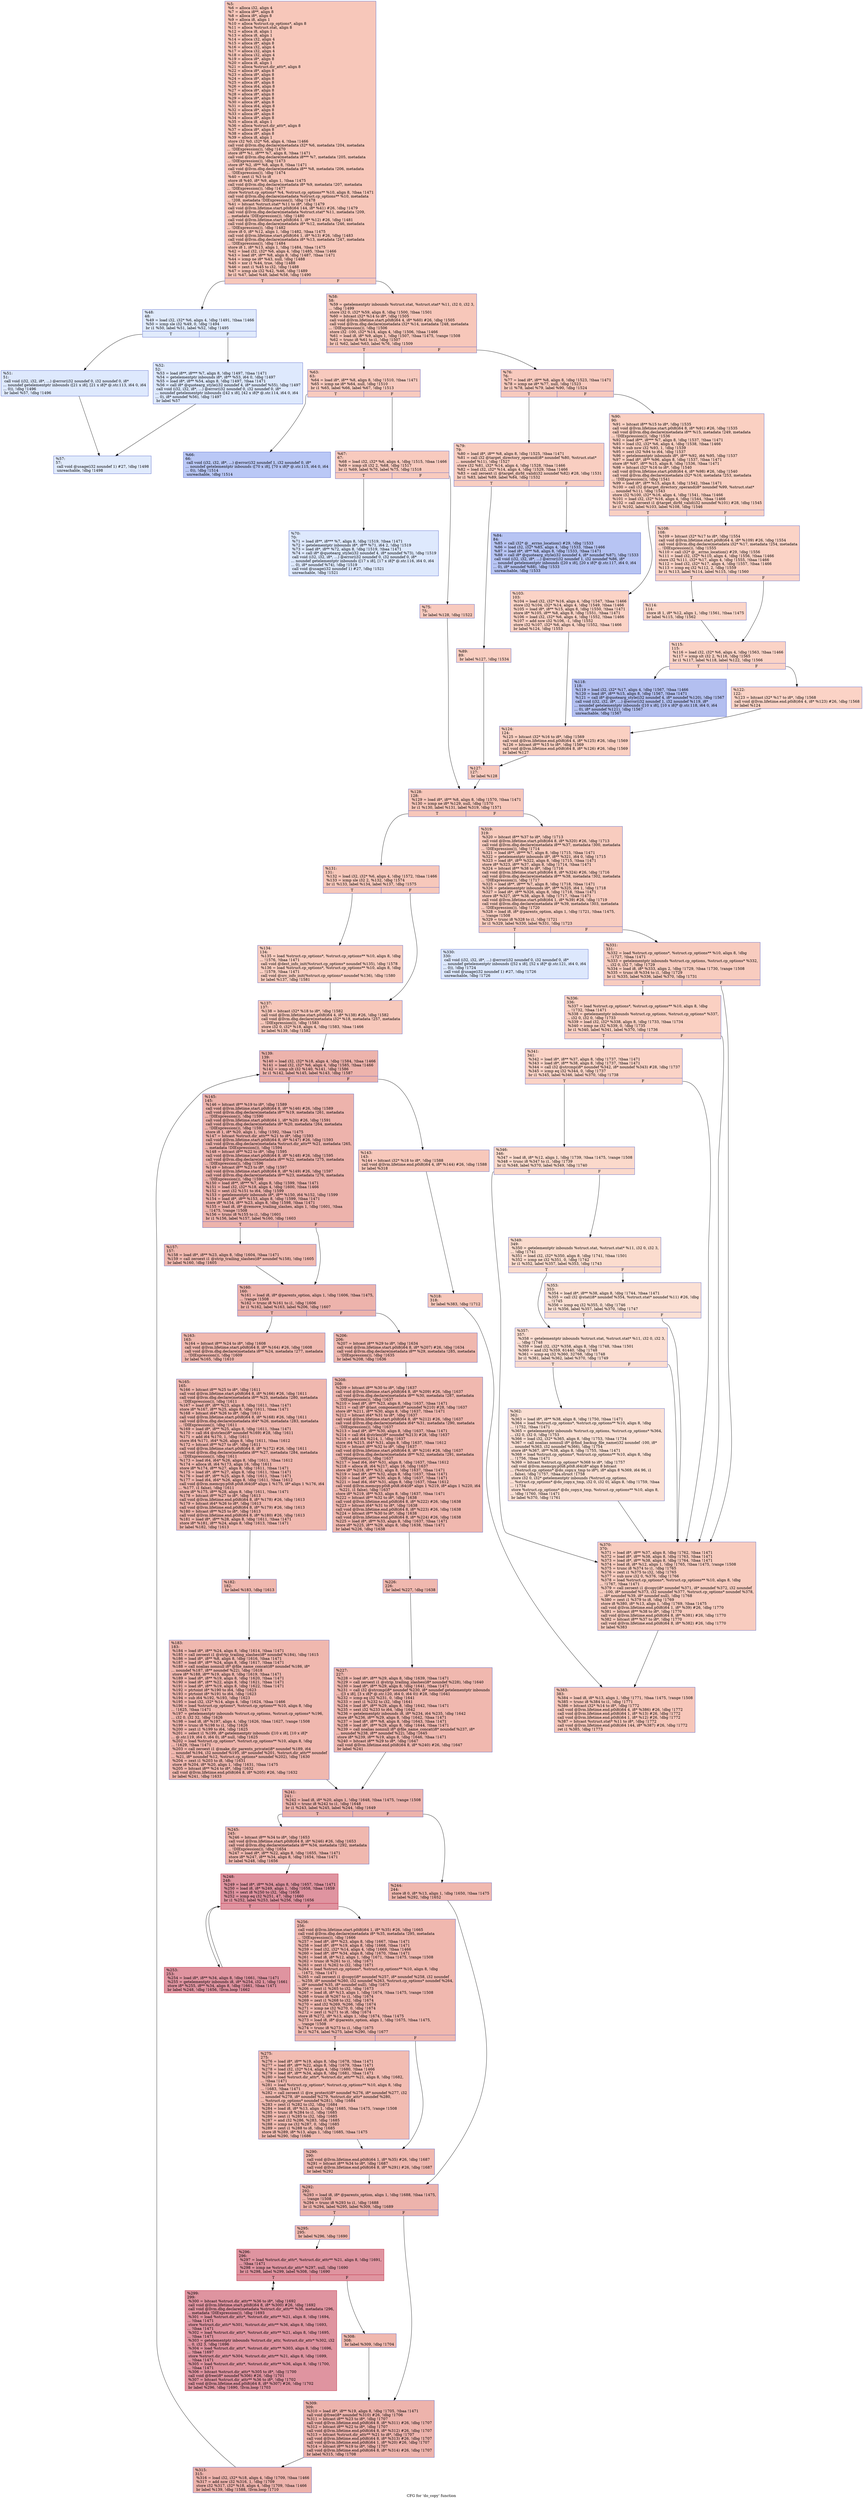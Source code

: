 digraph "CFG for 'do_copy' function" {
	label="CFG for 'do_copy' function";

	Node0xcf4590 [shape=record,color="#3d50c3ff", style=filled, fillcolor="#ec7f6370",label="{%5:\l  %6 = alloca i32, align 4\l  %7 = alloca i8**, align 8\l  %8 = alloca i8*, align 8\l  %9 = alloca i8, align 1\l  %10 = alloca %struct.cp_options*, align 8\l  %11 = alloca %struct.stat, align 8\l  %12 = alloca i8, align 1\l  %13 = alloca i8, align 1\l  %14 = alloca i32, align 4\l  %15 = alloca i8*, align 8\l  %16 = alloca i32, align 4\l  %17 = alloca i32, align 4\l  %18 = alloca i32, align 4\l  %19 = alloca i8*, align 8\l  %20 = alloca i8, align 1\l  %21 = alloca %struct.dir_attr*, align 8\l  %22 = alloca i8*, align 8\l  %23 = alloca i8*, align 8\l  %24 = alloca i8*, align 8\l  %25 = alloca i8*, align 8\l  %26 = alloca i64, align 8\l  %27 = alloca i8*, align 8\l  %28 = alloca i8*, align 8\l  %29 = alloca i8*, align 8\l  %30 = alloca i8*, align 8\l  %31 = alloca i64, align 8\l  %32 = alloca i8*, align 8\l  %33 = alloca i8*, align 8\l  %34 = alloca i8*, align 8\l  %35 = alloca i8, align 1\l  %36 = alloca %struct.dir_attr*, align 8\l  %37 = alloca i8*, align 8\l  %38 = alloca i8*, align 8\l  %39 = alloca i8, align 1\l  store i32 %0, i32* %6, align 4, !tbaa !1466\l  call void @llvm.dbg.declare(metadata i32* %6, metadata !204, metadata\l... !DIExpression()), !dbg !1470\l  store i8** %1, i8*** %7, align 8, !tbaa !1471\l  call void @llvm.dbg.declare(metadata i8*** %7, metadata !205, metadata\l... !DIExpression()), !dbg !1473\l  store i8* %2, i8** %8, align 8, !tbaa !1471\l  call void @llvm.dbg.declare(metadata i8** %8, metadata !206, metadata\l... !DIExpression()), !dbg !1474\l  %40 = zext i1 %3 to i8\l  store i8 %40, i8* %9, align 1, !tbaa !1475\l  call void @llvm.dbg.declare(metadata i8* %9, metadata !207, metadata\l... !DIExpression()), !dbg !1477\l  store %struct.cp_options* %4, %struct.cp_options** %10, align 8, !tbaa !1471\l  call void @llvm.dbg.declare(metadata %struct.cp_options** %10, metadata\l... !208, metadata !DIExpression()), !dbg !1478\l  %41 = bitcast %struct.stat* %11 to i8*, !dbg !1479\l  call void @llvm.lifetime.start.p0i8(i64 144, i8* %41) #26, !dbg !1479\l  call void @llvm.dbg.declare(metadata %struct.stat* %11, metadata !209,\l... metadata !DIExpression()), !dbg !1480\l  call void @llvm.lifetime.start.p0i8(i64 1, i8* %12) #26, !dbg !1481\l  call void @llvm.dbg.declare(metadata i8* %12, metadata !246, metadata\l... !DIExpression()), !dbg !1482\l  store i8 0, i8* %12, align 1, !dbg !1482, !tbaa !1475\l  call void @llvm.lifetime.start.p0i8(i64 1, i8* %13) #26, !dbg !1483\l  call void @llvm.dbg.declare(metadata i8* %13, metadata !247, metadata\l... !DIExpression()), !dbg !1484\l  store i8 1, i8* %13, align 1, !dbg !1484, !tbaa !1475\l  %42 = load i32, i32* %6, align 4, !dbg !1485, !tbaa !1466\l  %43 = load i8*, i8** %8, align 8, !dbg !1487, !tbaa !1471\l  %44 = icmp ne i8* %43, null, !dbg !1488\l  %45 = xor i1 %44, true, !dbg !1488\l  %46 = zext i1 %45 to i32, !dbg !1488\l  %47 = icmp sle i32 %42, %46, !dbg !1489\l  br i1 %47, label %48, label %58, !dbg !1490\l|{<s0>T|<s1>F}}"];
	Node0xcf4590:s0 -> Node0xcf4a60;
	Node0xcf4590:s1 -> Node0xcf4ba0;
	Node0xcf4a60 [shape=record,color="#3d50c3ff", style=filled, fillcolor="#bbd1f870",label="{%48:\l48:                                               \l  %49 = load i32, i32* %6, align 4, !dbg !1491, !tbaa !1466\l  %50 = icmp sle i32 %49, 0, !dbg !1494\l  br i1 %50, label %51, label %52, !dbg !1495\l|{<s0>T|<s1>F}}"];
	Node0xcf4a60:s0 -> Node0xcf4ab0;
	Node0xcf4a60:s1 -> Node0xcf4b00;
	Node0xcf4ab0 [shape=record,color="#3d50c3ff", style=filled, fillcolor="#b5cdfa70",label="{%51:\l51:                                               \l  call void (i32, i32, i8*, ...) @error(i32 noundef 0, i32 noundef 0, i8*\l... noundef getelementptr inbounds ([21 x i8], [21 x i8]* @.str.113, i64 0, i64\l... 0)), !dbg !1496\l  br label %57, !dbg !1496\l}"];
	Node0xcf4ab0 -> Node0xcf4b50;
	Node0xcf4b00 [shape=record,color="#3d50c3ff", style=filled, fillcolor="#b5cdfa70",label="{%52:\l52:                                               \l  %53 = load i8**, i8*** %7, align 8, !dbg !1497, !tbaa !1471\l  %54 = getelementptr inbounds i8*, i8** %53, i64 0, !dbg !1497\l  %55 = load i8*, i8** %54, align 8, !dbg !1497, !tbaa !1471\l  %56 = call i8* @quotearg_style(i32 noundef 4, i8* noundef %55), !dbg !1497\l  call void (i32, i32, i8*, ...) @error(i32 noundef 0, i32 noundef 0, i8*\l... noundef getelementptr inbounds ([42 x i8], [42 x i8]* @.str.114, i64 0, i64\l... 0), i8* noundef %56), !dbg !1497\l  br label %57\l}"];
	Node0xcf4b00 -> Node0xcf4b50;
	Node0xcf4b50 [shape=record,color="#3d50c3ff", style=filled, fillcolor="#bbd1f870",label="{%57:\l57:                                               \l  call void @usage(i32 noundef 1) #27, !dbg !1498\l  unreachable, !dbg !1498\l}"];
	Node0xcf4ba0 [shape=record,color="#3d50c3ff", style=filled, fillcolor="#ec7f6370",label="{%58:\l58:                                               \l  %59 = getelementptr inbounds %struct.stat, %struct.stat* %11, i32 0, i32 3,\l... !dbg !1499\l  store i32 0, i32* %59, align 8, !dbg !1500, !tbaa !1501\l  %60 = bitcast i32* %14 to i8*, !dbg !1505\l  call void @llvm.lifetime.start.p0i8(i64 4, i8* %60) #26, !dbg !1505\l  call void @llvm.dbg.declare(metadata i32* %14, metadata !248, metadata\l... !DIExpression()), !dbg !1506\l  store i32 -100, i32* %14, align 4, !dbg !1506, !tbaa !1466\l  %61 = load i8, i8* %9, align 1, !dbg !1507, !tbaa !1475, !range !1508\l  %62 = trunc i8 %61 to i1, !dbg !1507\l  br i1 %62, label %63, label %76, !dbg !1509\l|{<s0>T|<s1>F}}"];
	Node0xcf4ba0:s0 -> Node0xcf4bf0;
	Node0xcf4ba0:s1 -> Node0xcf4d80;
	Node0xcf4bf0 [shape=record,color="#3d50c3ff", style=filled, fillcolor="#ef886b70",label="{%63:\l63:                                               \l  %64 = load i8*, i8** %8, align 8, !dbg !1510, !tbaa !1471\l  %65 = icmp ne i8* %64, null, !dbg !1510\l  br i1 %65, label %66, label %67, !dbg !1513\l|{<s0>T|<s1>F}}"];
	Node0xcf4bf0:s0 -> Node0xcf4c40;
	Node0xcf4bf0:s1 -> Node0xcf4c90;
	Node0xcf4c40 [shape=record,color="#3d50c3ff", style=filled, fillcolor="#6282ea70",label="{%66:\l66:                                               \l  call void (i32, i32, i8*, ...) @error(i32 noundef 1, i32 noundef 0, i8*\l... noundef getelementptr inbounds ([70 x i8], [70 x i8]* @.str.115, i64 0, i64\l... 0)), !dbg !1514\l  unreachable, !dbg !1514\l}"];
	Node0xcf4c90 [shape=record,color="#3d50c3ff", style=filled, fillcolor="#ef886b70",label="{%67:\l67:                                               \l  %68 = load i32, i32* %6, align 4, !dbg !1515, !tbaa !1466\l  %69 = icmp slt i32 2, %68, !dbg !1517\l  br i1 %69, label %70, label %75, !dbg !1518\l|{<s0>T|<s1>F}}"];
	Node0xcf4c90:s0 -> Node0xcf4ce0;
	Node0xcf4c90:s1 -> Node0xcf4d30;
	Node0xcf4ce0 [shape=record,color="#3d50c3ff", style=filled, fillcolor="#b5cdfa70",label="{%70:\l70:                                               \l  %71 = load i8**, i8*** %7, align 8, !dbg !1519, !tbaa !1471\l  %72 = getelementptr inbounds i8*, i8** %71, i64 2, !dbg !1519\l  %73 = load i8*, i8** %72, align 8, !dbg !1519, !tbaa !1471\l  %74 = call i8* @quotearg_style(i32 noundef 4, i8* noundef %73), !dbg !1519\l  call void (i32, i32, i8*, ...) @error(i32 noundef 0, i32 noundef 0, i8*\l... noundef getelementptr inbounds ([17 x i8], [17 x i8]* @.str.116, i64 0, i64\l... 0), i8* noundef %74), !dbg !1519\l  call void @usage(i32 noundef 1) #27, !dbg !1521\l  unreachable, !dbg !1521\l}"];
	Node0xcf4d30 [shape=record,color="#3d50c3ff", style=filled, fillcolor="#ef886b70",label="{%75:\l75:                                               \l  br label %128, !dbg !1522\l}"];
	Node0xcf4d30 -> Node0xcf5190;
	Node0xcf4d80 [shape=record,color="#3d50c3ff", style=filled, fillcolor="#ef886b70",label="{%76:\l76:                                               \l  %77 = load i8*, i8** %8, align 8, !dbg !1523, !tbaa !1471\l  %78 = icmp ne i8* %77, null, !dbg !1523\l  br i1 %78, label %79, label %90, !dbg !1524\l|{<s0>T|<s1>F}}"];
	Node0xcf4d80:s0 -> Node0xcf4dd0;
	Node0xcf4d80:s1 -> Node0xcf4ec0;
	Node0xcf4dd0 [shape=record,color="#3d50c3ff", style=filled, fillcolor="#f2907270",label="{%79:\l79:                                               \l  %80 = load i8*, i8** %8, align 8, !dbg !1525, !tbaa !1471\l  %81 = call i32 @target_directory_operand(i8* noundef %80, %struct.stat*\l... noundef %11), !dbg !1527\l  store i32 %81, i32* %14, align 4, !dbg !1528, !tbaa !1466\l  %82 = load i32, i32* %14, align 4, !dbg !1529, !tbaa !1466\l  %83 = call zeroext i1 @target_dirfd_valid(i32 noundef %82) #28, !dbg !1531\l  br i1 %83, label %89, label %84, !dbg !1532\l|{<s0>T|<s1>F}}"];
	Node0xcf4dd0:s0 -> Node0xcf4e70;
	Node0xcf4dd0:s1 -> Node0xcf4e20;
	Node0xcf4e20 [shape=record,color="#3d50c3ff", style=filled, fillcolor="#5b7ae570",label="{%84:\l84:                                               \l  %85 = call i32* @__errno_location() #29, !dbg !1533\l  %86 = load i32, i32* %85, align 4, !dbg !1533, !tbaa !1466\l  %87 = load i8*, i8** %8, align 8, !dbg !1533, !tbaa !1471\l  %88 = call i8* @quotearg_style(i32 noundef 4, i8* noundef %87), !dbg !1533\l  call void (i32, i32, i8*, ...) @error(i32 noundef 1, i32 noundef %86, i8*\l... noundef getelementptr inbounds ([20 x i8], [20 x i8]* @.str.117, i64 0, i64\l... 0), i8* noundef %88), !dbg !1533\l  unreachable, !dbg !1533\l}"];
	Node0xcf4e70 [shape=record,color="#3d50c3ff", style=filled, fillcolor="#f2907270",label="{%89:\l89:                                               \l  br label %127, !dbg !1534\l}"];
	Node0xcf4e70 -> Node0xcf5140;
	Node0xcf4ec0 [shape=record,color="#3d50c3ff", style=filled, fillcolor="#f3947570",label="{%90:\l90:                                               \l  %91 = bitcast i8** %15 to i8*, !dbg !1535\l  call void @llvm.lifetime.start.p0i8(i64 8, i8* %91) #26, !dbg !1535\l  call void @llvm.dbg.declare(metadata i8** %15, metadata !249, metadata\l... !DIExpression()), !dbg !1536\l  %92 = load i8**, i8*** %7, align 8, !dbg !1537, !tbaa !1471\l  %93 = load i32, i32* %6, align 4, !dbg !1538, !tbaa !1466\l  %94 = sub nsw i32 %93, 1, !dbg !1539\l  %95 = sext i32 %94 to i64, !dbg !1537\l  %96 = getelementptr inbounds i8*, i8** %92, i64 %95, !dbg !1537\l  %97 = load i8*, i8** %96, align 8, !dbg !1537, !tbaa !1471\l  store i8* %97, i8** %15, align 8, !dbg !1536, !tbaa !1471\l  %98 = bitcast i32* %16 to i8*, !dbg !1540\l  call void @llvm.lifetime.start.p0i8(i64 4, i8* %98) #26, !dbg !1540\l  call void @llvm.dbg.declare(metadata i32* %16, metadata !253, metadata\l... !DIExpression()), !dbg !1541\l  %99 = load i8*, i8** %15, align 8, !dbg !1542, !tbaa !1471\l  %100 = call i32 @target_directory_operand(i8* noundef %99, %struct.stat*\l... noundef %11), !dbg !1543\l  store i32 %100, i32* %16, align 4, !dbg !1541, !tbaa !1466\l  %101 = load i32, i32* %16, align 4, !dbg !1544, !tbaa !1466\l  %102 = call zeroext i1 @target_dirfd_valid(i32 noundef %101) #28, !dbg !1545\l  br i1 %102, label %103, label %108, !dbg !1546\l|{<s0>T|<s1>F}}"];
	Node0xcf4ec0:s0 -> Node0xcf4f10;
	Node0xcf4ec0:s1 -> Node0xcf4f60;
	Node0xcf4f10 [shape=record,color="#3d50c3ff", style=filled, fillcolor="#f59c7d70",label="{%103:\l103:                                              \l  %104 = load i32, i32* %16, align 4, !dbg !1547, !tbaa !1466\l  store i32 %104, i32* %14, align 4, !dbg !1549, !tbaa !1466\l  %105 = load i8*, i8** %15, align 8, !dbg !1550, !tbaa !1471\l  store i8* %105, i8** %8, align 8, !dbg !1551, !tbaa !1471\l  %106 = load i32, i32* %6, align 4, !dbg !1552, !tbaa !1466\l  %107 = add nsw i32 %106, -1, !dbg !1552\l  store i32 %107, i32* %6, align 4, !dbg !1552, !tbaa !1466\l  br label %124, !dbg !1553\l}"];
	Node0xcf4f10 -> Node0xcf50f0;
	Node0xcf4f60 [shape=record,color="#3d50c3ff", style=filled, fillcolor="#f59c7d70",label="{%108:\l108:                                              \l  %109 = bitcast i32* %17 to i8*, !dbg !1554\l  call void @llvm.lifetime.start.p0i8(i64 4, i8* %109) #26, !dbg !1554\l  call void @llvm.dbg.declare(metadata i32* %17, metadata !254, metadata\l... !DIExpression()), !dbg !1555\l  %110 = call i32* @__errno_location() #29, !dbg !1556\l  %111 = load i32, i32* %110, align 4, !dbg !1556, !tbaa !1466\l  store i32 %111, i32* %17, align 4, !dbg !1555, !tbaa !1466\l  %112 = load i32, i32* %17, align 4, !dbg !1557, !tbaa !1466\l  %113 = icmp eq i32 %112, 2, !dbg !1559\l  br i1 %113, label %114, label %115, !dbg !1560\l|{<s0>T|<s1>F}}"];
	Node0xcf4f60:s0 -> Node0xcf4fb0;
	Node0xcf4f60:s1 -> Node0xcf5000;
	Node0xcf4fb0 [shape=record,color="#3d50c3ff", style=filled, fillcolor="#f6a38570",label="{%114:\l114:                                              \l  store i8 1, i8* %12, align 1, !dbg !1561, !tbaa !1475\l  br label %115, !dbg !1562\l}"];
	Node0xcf4fb0 -> Node0xcf5000;
	Node0xcf5000 [shape=record,color="#3d50c3ff", style=filled, fillcolor="#f59c7d70",label="{%115:\l115:                                              \l  %116 = load i32, i32* %6, align 4, !dbg !1563, !tbaa !1466\l  %117 = icmp slt i32 2, %116, !dbg !1565\l  br i1 %117, label %118, label %122, !dbg !1566\l|{<s0>T|<s1>F}}"];
	Node0xcf5000:s0 -> Node0xcf5050;
	Node0xcf5000:s1 -> Node0xcf50a0;
	Node0xcf5050 [shape=record,color="#3d50c3ff", style=filled, fillcolor="#536edd70",label="{%118:\l118:                                              \l  %119 = load i32, i32* %17, align 4, !dbg !1567, !tbaa !1466\l  %120 = load i8*, i8** %15, align 8, !dbg !1567, !tbaa !1471\l  %121 = call i8* @quotearg_style(i32 noundef 4, i8* noundef %120), !dbg !1567\l  call void (i32, i32, i8*, ...) @error(i32 noundef 1, i32 noundef %119, i8*\l... noundef getelementptr inbounds ([10 x i8], [10 x i8]* @.str.118, i64 0, i64\l... 0), i8* noundef %121), !dbg !1567\l  unreachable, !dbg !1567\l}"];
	Node0xcf50a0 [shape=record,color="#3d50c3ff", style=filled, fillcolor="#f59c7d70",label="{%122:\l122:                                              \l  %123 = bitcast i32* %17 to i8*, !dbg !1568\l  call void @llvm.lifetime.end.p0i8(i64 4, i8* %123) #26, !dbg !1568\l  br label %124\l}"];
	Node0xcf50a0 -> Node0xcf50f0;
	Node0xcf50f0 [shape=record,color="#3d50c3ff", style=filled, fillcolor="#f3947570",label="{%124:\l124:                                              \l  %125 = bitcast i32* %16 to i8*, !dbg !1569\l  call void @llvm.lifetime.end.p0i8(i64 4, i8* %125) #26, !dbg !1569\l  %126 = bitcast i8** %15 to i8*, !dbg !1569\l  call void @llvm.lifetime.end.p0i8(i64 8, i8* %126) #26, !dbg !1569\l  br label %127\l}"];
	Node0xcf50f0 -> Node0xcf5140;
	Node0xcf5140 [shape=record,color="#3d50c3ff", style=filled, fillcolor="#ef886b70",label="{%127:\l127:                                              \l  br label %128\l}"];
	Node0xcf5140 -> Node0xcf5190;
	Node0xcf5190 [shape=record,color="#3d50c3ff", style=filled, fillcolor="#ec7f6370",label="{%128:\l128:                                              \l  %129 = load i8*, i8** %8, align 8, !dbg !1570, !tbaa !1471\l  %130 = icmp ne i8* %129, null, !dbg !1570\l  br i1 %130, label %131, label %319, !dbg !1571\l|{<s0>T|<s1>F}}"];
	Node0xcf5190:s0 -> Node0xcf51e0;
	Node0xcf5190:s1 -> Node0xcf5be0;
	Node0xcf51e0 [shape=record,color="#3d50c3ff", style=filled, fillcolor="#ed836670",label="{%131:\l131:                                              \l  %132 = load i32, i32* %6, align 4, !dbg !1572, !tbaa !1466\l  %133 = icmp sle i32 2, %132, !dbg !1574\l  br i1 %133, label %134, label %137, !dbg !1575\l|{<s0>T|<s1>F}}"];
	Node0xcf51e0:s0 -> Node0xcf5230;
	Node0xcf51e0:s1 -> Node0xcf5280;
	Node0xcf5230 [shape=record,color="#3d50c3ff", style=filled, fillcolor="#f2907270",label="{%134:\l134:                                              \l  %135 = load %struct.cp_options*, %struct.cp_options** %10, align 8, !dbg\l... !1576, !tbaa !1471\l  call void @dest_info_init(%struct.cp_options* noundef %135), !dbg !1578\l  %136 = load %struct.cp_options*, %struct.cp_options** %10, align 8, !dbg\l... !1579, !tbaa !1471\l  call void @src_info_init(%struct.cp_options* noundef %136), !dbg !1580\l  br label %137, !dbg !1581\l}"];
	Node0xcf5230 -> Node0xcf5280;
	Node0xcf5280 [shape=record,color="#3d50c3ff", style=filled, fillcolor="#ed836670",label="{%137:\l137:                                              \l  %138 = bitcast i32* %18 to i8*, !dbg !1582\l  call void @llvm.lifetime.start.p0i8(i64 4, i8* %138) #26, !dbg !1582\l  call void @llvm.dbg.declare(metadata i32* %18, metadata !257, metadata\l... !DIExpression()), !dbg !1583\l  store i32 0, i32* %18, align 4, !dbg !1583, !tbaa !1466\l  br label %139, !dbg !1582\l}"];
	Node0xcf5280 -> Node0xcf52d0;
	Node0xcf52d0 [shape=record,color="#3d50c3ff", style=filled, fillcolor="#d6524470",label="{%139:\l139:                                              \l  %140 = load i32, i32* %18, align 4, !dbg !1584, !tbaa !1466\l  %141 = load i32, i32* %6, align 4, !dbg !1585, !tbaa !1466\l  %142 = icmp slt i32 %140, %141, !dbg !1586\l  br i1 %142, label %145, label %143, !dbg !1587\l|{<s0>T|<s1>F}}"];
	Node0xcf52d0:s0 -> Node0xcf5370;
	Node0xcf52d0:s1 -> Node0xcf5320;
	Node0xcf5320 [shape=record,color="#3d50c3ff", style=filled, fillcolor="#ed836670",label="{%143:\l143:                                              \l  %144 = bitcast i32* %18 to i8*, !dbg !1588\l  call void @llvm.lifetime.end.p0i8(i64 4, i8* %144) #26, !dbg !1588\l  br label %318\l}"];
	Node0xcf5320 -> Node0xcf5b90;
	Node0xcf5370 [shape=record,color="#3d50c3ff", style=filled, fillcolor="#d6524470",label="{%145:\l145:                                              \l  %146 = bitcast i8** %19 to i8*, !dbg !1589\l  call void @llvm.lifetime.start.p0i8(i64 8, i8* %146) #26, !dbg !1589\l  call void @llvm.dbg.declare(metadata i8** %19, metadata !261, metadata\l... !DIExpression()), !dbg !1590\l  call void @llvm.lifetime.start.p0i8(i64 1, i8* %20) #26, !dbg !1591\l  call void @llvm.dbg.declare(metadata i8* %20, metadata !264, metadata\l... !DIExpression()), !dbg !1592\l  store i8 1, i8* %20, align 1, !dbg !1592, !tbaa !1475\l  %147 = bitcast %struct.dir_attr** %21 to i8*, !dbg !1593\l  call void @llvm.lifetime.start.p0i8(i64 8, i8* %147) #26, !dbg !1593\l  call void @llvm.dbg.declare(metadata %struct.dir_attr** %21, metadata !265,\l... metadata !DIExpression()), !dbg !1594\l  %148 = bitcast i8** %22 to i8*, !dbg !1595\l  call void @llvm.lifetime.start.p0i8(i64 8, i8* %148) #26, !dbg !1595\l  call void @llvm.dbg.declare(metadata i8** %22, metadata !275, metadata\l... !DIExpression()), !dbg !1596\l  %149 = bitcast i8** %23 to i8*, !dbg !1597\l  call void @llvm.lifetime.start.p0i8(i64 8, i8* %149) #26, !dbg !1597\l  call void @llvm.dbg.declare(metadata i8** %23, metadata !276, metadata\l... !DIExpression()), !dbg !1598\l  %150 = load i8**, i8*** %7, align 8, !dbg !1599, !tbaa !1471\l  %151 = load i32, i32* %18, align 4, !dbg !1600, !tbaa !1466\l  %152 = sext i32 %151 to i64, !dbg !1599\l  %153 = getelementptr inbounds i8*, i8** %150, i64 %152, !dbg !1599\l  %154 = load i8*, i8** %153, align 8, !dbg !1599, !tbaa !1471\l  store i8* %154, i8** %23, align 8, !dbg !1598, !tbaa !1471\l  %155 = load i8, i8* @remove_trailing_slashes, align 1, !dbg !1601, !tbaa\l... !1475, !range !1508\l  %156 = trunc i8 %155 to i1, !dbg !1601\l  br i1 %156, label %157, label %160, !dbg !1603\l|{<s0>T|<s1>F}}"];
	Node0xcf5370:s0 -> Node0xcf53c0;
	Node0xcf5370:s1 -> Node0xcf5410;
	Node0xcf53c0 [shape=record,color="#3d50c3ff", style=filled, fillcolor="#dc5d4a70",label="{%157:\l157:                                              \l  %158 = load i8*, i8** %23, align 8, !dbg !1604, !tbaa !1471\l  %159 = call zeroext i1 @strip_trailing_slashes(i8* noundef %158), !dbg !1605\l  br label %160, !dbg !1605\l}"];
	Node0xcf53c0 -> Node0xcf5410;
	Node0xcf5410 [shape=record,color="#3d50c3ff", style=filled, fillcolor="#d6524470",label="{%160:\l160:                                              \l  %161 = load i8, i8* @parents_option, align 1, !dbg !1606, !tbaa !1475,\l... !range !1508\l  %162 = trunc i8 %161 to i1, !dbg !1606\l  br i1 %162, label %163, label %206, !dbg !1607\l|{<s0>T|<s1>F}}"];
	Node0xcf5410:s0 -> Node0xcf5460;
	Node0xcf5410:s1 -> Node0xcf55a0;
	Node0xcf5460 [shape=record,color="#3d50c3ff", style=filled, fillcolor="#dc5d4a70",label="{%163:\l163:                                              \l  %164 = bitcast i8** %24 to i8*, !dbg !1608\l  call void @llvm.lifetime.start.p0i8(i64 8, i8* %164) #26, !dbg !1608\l  call void @llvm.dbg.declare(metadata i8** %24, metadata !277, metadata\l... !DIExpression()), !dbg !1609\l  br label %165, !dbg !1610\l}"];
	Node0xcf5460 -> Node0xcf54b0;
	Node0xcf54b0 [shape=record,color="#3d50c3ff", style=filled, fillcolor="#dc5d4a70",label="{%165:\l165:                                              \l  %166 = bitcast i8** %25 to i8*, !dbg !1611\l  call void @llvm.lifetime.start.p0i8(i64 8, i8* %166) #26, !dbg !1611\l  call void @llvm.dbg.declare(metadata i8** %25, metadata !280, metadata\l... !DIExpression()), !dbg !1611\l  %167 = load i8*, i8** %23, align 8, !dbg !1611, !tbaa !1471\l  store i8* %167, i8** %25, align 8, !dbg !1611, !tbaa !1471\l  %168 = bitcast i64* %26 to i8*, !dbg !1611\l  call void @llvm.lifetime.start.p0i8(i64 8, i8* %168) #26, !dbg !1611\l  call void @llvm.dbg.declare(metadata i64* %26, metadata !283, metadata\l... !DIExpression()), !dbg !1611\l  %169 = load i8*, i8** %25, align 8, !dbg !1611, !tbaa !1471\l  %170 = call i64 @strlen(i8* noundef %169) #28, !dbg !1611\l  %171 = add i64 %170, 1, !dbg !1611\l  store i64 %171, i64* %26, align 8, !dbg !1611, !tbaa !1612\l  %172 = bitcast i8** %27 to i8*, !dbg !1611\l  call void @llvm.lifetime.start.p0i8(i64 8, i8* %172) #26, !dbg !1611\l  call void @llvm.dbg.declare(metadata i8** %27, metadata !284, metadata\l... !DIExpression()), !dbg !1611\l  %173 = load i64, i64* %26, align 8, !dbg !1611, !tbaa !1612\l  %174 = alloca i8, i64 %173, align 16, !dbg !1611\l  store i8* %174, i8** %27, align 8, !dbg !1611, !tbaa !1471\l  %175 = load i8*, i8** %27, align 8, !dbg !1611, !tbaa !1471\l  %176 = load i8*, i8** %25, align 8, !dbg !1611, !tbaa !1471\l  %177 = load i64, i64* %26, align 8, !dbg !1611, !tbaa !1612\l  call void @llvm.memcpy.p0i8.p0i8.i64(i8* align 1 %175, i8* align 1 %176, i64\l... %177, i1 false), !dbg !1611\l  store i8* %175, i8** %28, align 8, !dbg !1611, !tbaa !1471\l  %178 = bitcast i8** %27 to i8*, !dbg !1613\l  call void @llvm.lifetime.end.p0i8(i64 8, i8* %178) #26, !dbg !1613\l  %179 = bitcast i64* %26 to i8*, !dbg !1613\l  call void @llvm.lifetime.end.p0i8(i64 8, i8* %179) #26, !dbg !1613\l  %180 = bitcast i8** %25 to i8*, !dbg !1613\l  call void @llvm.lifetime.end.p0i8(i64 8, i8* %180) #26, !dbg !1613\l  %181 = load i8*, i8** %28, align 8, !dbg !1611, !tbaa !1471\l  store i8* %181, i8** %24, align 8, !dbg !1613, !tbaa !1471\l  br label %182, !dbg !1613\l}"];
	Node0xcf54b0 -> Node0xcf5500;
	Node0xcf5500 [shape=record,color="#3d50c3ff", style=filled, fillcolor="#dc5d4a70",label="{%182:\l182:                                              \l  br label %183, !dbg !1613\l}"];
	Node0xcf5500 -> Node0xcf5550;
	Node0xcf5550 [shape=record,color="#3d50c3ff", style=filled, fillcolor="#dc5d4a70",label="{%183:\l183:                                              \l  %184 = load i8*, i8** %24, align 8, !dbg !1614, !tbaa !1471\l  %185 = call zeroext i1 @strip_trailing_slashes(i8* noundef %184), !dbg !1615\l  %186 = load i8*, i8** %8, align 8, !dbg !1616, !tbaa !1471\l  %187 = load i8*, i8** %24, align 8, !dbg !1617, !tbaa !1471\l  %188 = call noalias nonnull i8* @file_name_concat(i8* noundef %186, i8*\l... noundef %187, i8** noundef %22), !dbg !1618\l  store i8* %188, i8** %19, align 8, !dbg !1619, !tbaa !1471\l  %189 = load i8*, i8** %19, align 8, !dbg !1620, !tbaa !1471\l  %190 = load i8*, i8** %22, align 8, !dbg !1621, !tbaa !1471\l  %191 = load i8*, i8** %19, align 8, !dbg !1622, !tbaa !1471\l  %192 = ptrtoint i8* %190 to i64, !dbg !1623\l  %193 = ptrtoint i8* %191 to i64, !dbg !1623\l  %194 = sub i64 %192, %193, !dbg !1623\l  %195 = load i32, i32* %14, align 4, !dbg !1624, !tbaa !1466\l  %196 = load %struct.cp_options*, %struct.cp_options** %10, align 8, !dbg\l... !1625, !tbaa !1471\l  %197 = getelementptr inbounds %struct.cp_options, %struct.cp_options* %196,\l... i32 0, i32 32, !dbg !1626\l  %198 = load i8, i8* %197, align 4, !dbg !1626, !tbaa !1627, !range !1508\l  %199 = trunc i8 %198 to i1, !dbg !1626\l  %200 = zext i1 %199 to i64, !dbg !1625\l  %201 = select i1 %199, i8* getelementptr inbounds ([10 x i8], [10 x i8]*\l... @.str.119, i64 0, i64 0), i8* null, !dbg !1625\l  %202 = load %struct.cp_options*, %struct.cp_options** %10, align 8, !dbg\l... !1629, !tbaa !1471\l  %203 = call zeroext i1 @make_dir_parents_private(i8* noundef %189, i64\l... noundef %194, i32 noundef %195, i8* noundef %201, %struct.dir_attr** noundef\l... %21, i8* noundef %12, %struct.cp_options* noundef %202), !dbg !1630\l  %204 = zext i1 %203 to i8, !dbg !1631\l  store i8 %204, i8* %20, align 1, !dbg !1631, !tbaa !1475\l  %205 = bitcast i8** %24 to i8*, !dbg !1632\l  call void @llvm.lifetime.end.p0i8(i64 8, i8* %205) #26, !dbg !1632\l  br label %241, !dbg !1633\l}"];
	Node0xcf5550 -> Node0xcf56e0;
	Node0xcf55a0 [shape=record,color="#3d50c3ff", style=filled, fillcolor="#dc5d4a70",label="{%206:\l206:                                              \l  %207 = bitcast i8** %29 to i8*, !dbg !1634\l  call void @llvm.lifetime.start.p0i8(i64 8, i8* %207) #26, !dbg !1634\l  call void @llvm.dbg.declare(metadata i8** %29, metadata !285, metadata\l... !DIExpression()), !dbg !1635\l  br label %208, !dbg !1636\l}"];
	Node0xcf55a0 -> Node0xcf55f0;
	Node0xcf55f0 [shape=record,color="#3d50c3ff", style=filled, fillcolor="#dc5d4a70",label="{%208:\l208:                                              \l  %209 = bitcast i8** %30 to i8*, !dbg !1637\l  call void @llvm.lifetime.start.p0i8(i64 8, i8* %209) #26, !dbg !1637\l  call void @llvm.dbg.declare(metadata i8** %30, metadata !287, metadata\l... !DIExpression()), !dbg !1637\l  %210 = load i8*, i8** %23, align 8, !dbg !1637, !tbaa !1471\l  %211 = call i8* @last_component(i8* noundef %210) #28, !dbg !1637\l  store i8* %211, i8** %30, align 8, !dbg !1637, !tbaa !1471\l  %212 = bitcast i64* %31 to i8*, !dbg !1637\l  call void @llvm.lifetime.start.p0i8(i64 8, i8* %212) #26, !dbg !1637\l  call void @llvm.dbg.declare(metadata i64* %31, metadata !290, metadata\l... !DIExpression()), !dbg !1637\l  %213 = load i8*, i8** %30, align 8, !dbg !1637, !tbaa !1471\l  %214 = call i64 @strlen(i8* noundef %213) #28, !dbg !1637\l  %215 = add i64 %214, 1, !dbg !1637\l  store i64 %215, i64* %31, align 8, !dbg !1637, !tbaa !1612\l  %216 = bitcast i8** %32 to i8*, !dbg !1637\l  call void @llvm.lifetime.start.p0i8(i64 8, i8* %216) #26, !dbg !1637\l  call void @llvm.dbg.declare(metadata i8** %32, metadata !291, metadata\l... !DIExpression()), !dbg !1637\l  %217 = load i64, i64* %31, align 8, !dbg !1637, !tbaa !1612\l  %218 = alloca i8, i64 %217, align 16, !dbg !1637\l  store i8* %218, i8** %32, align 8, !dbg !1637, !tbaa !1471\l  %219 = load i8*, i8** %32, align 8, !dbg !1637, !tbaa !1471\l  %220 = load i8*, i8** %30, align 8, !dbg !1637, !tbaa !1471\l  %221 = load i64, i64* %31, align 8, !dbg !1637, !tbaa !1612\l  call void @llvm.memcpy.p0i8.p0i8.i64(i8* align 1 %219, i8* align 1 %220, i64\l... %221, i1 false), !dbg !1637\l  store i8* %219, i8** %33, align 8, !dbg !1637, !tbaa !1471\l  %222 = bitcast i8** %32 to i8*, !dbg !1638\l  call void @llvm.lifetime.end.p0i8(i64 8, i8* %222) #26, !dbg !1638\l  %223 = bitcast i64* %31 to i8*, !dbg !1638\l  call void @llvm.lifetime.end.p0i8(i64 8, i8* %223) #26, !dbg !1638\l  %224 = bitcast i8** %30 to i8*, !dbg !1638\l  call void @llvm.lifetime.end.p0i8(i64 8, i8* %224) #26, !dbg !1638\l  %225 = load i8*, i8** %33, align 8, !dbg !1637, !tbaa !1471\l  store i8* %225, i8** %29, align 8, !dbg !1638, !tbaa !1471\l  br label %226, !dbg !1638\l}"];
	Node0xcf55f0 -> Node0xcf5640;
	Node0xcf5640 [shape=record,color="#3d50c3ff", style=filled, fillcolor="#dc5d4a70",label="{%226:\l226:                                              \l  br label %227, !dbg !1638\l}"];
	Node0xcf5640 -> Node0xcf5690;
	Node0xcf5690 [shape=record,color="#3d50c3ff", style=filled, fillcolor="#dc5d4a70",label="{%227:\l227:                                              \l  %228 = load i8*, i8** %29, align 8, !dbg !1639, !tbaa !1471\l  %229 = call zeroext i1 @strip_trailing_slashes(i8* noundef %228), !dbg !1640\l  %230 = load i8*, i8** %29, align 8, !dbg !1641, !tbaa !1471\l  %231 = call i32 @strcmp(i8* noundef %230, i8* noundef getelementptr inbounds\l... ([3 x i8], [3 x i8]* @.str.120, i64 0, i64 0)) #28, !dbg !1641\l  %232 = icmp eq i32 %231, 0, !dbg !1641\l  %233 = zext i1 %232 to i32, !dbg !1641\l  %234 = load i8*, i8** %29, align 8, !dbg !1642, !tbaa !1471\l  %235 = sext i32 %233 to i64, !dbg !1642\l  %236 = getelementptr inbounds i8, i8* %234, i64 %235, !dbg !1642\l  store i8* %236, i8** %29, align 8, !dbg !1642, !tbaa !1471\l  %237 = load i8*, i8** %8, align 8, !dbg !1643, !tbaa !1471\l  %238 = load i8*, i8** %29, align 8, !dbg !1644, !tbaa !1471\l  %239 = call noalias nonnull i8* @file_name_concat(i8* noundef %237, i8*\l... noundef %238, i8** noundef %22), !dbg !1645\l  store i8* %239, i8** %19, align 8, !dbg !1646, !tbaa !1471\l  %240 = bitcast i8** %29 to i8*, !dbg !1647\l  call void @llvm.lifetime.end.p0i8(i64 8, i8* %240) #26, !dbg !1647\l  br label %241\l}"];
	Node0xcf5690 -> Node0xcf56e0;
	Node0xcf56e0 [shape=record,color="#3d50c3ff", style=filled, fillcolor="#d6524470",label="{%241:\l241:                                              \l  %242 = load i8, i8* %20, align 1, !dbg !1648, !tbaa !1475, !range !1508\l  %243 = trunc i8 %242 to i1, !dbg !1648\l  br i1 %243, label %245, label %244, !dbg !1649\l|{<s0>T|<s1>F}}"];
	Node0xcf56e0:s0 -> Node0xcf5780;
	Node0xcf56e0:s1 -> Node0xcf5730;
	Node0xcf5730 [shape=record,color="#3d50c3ff", style=filled, fillcolor="#dc5d4a70",label="{%244:\l244:                                              \l  store i8 0, i8* %13, align 1, !dbg !1650, !tbaa !1475\l  br label %292, !dbg !1652\l}"];
	Node0xcf5730 -> Node0xcf5960;
	Node0xcf5780 [shape=record,color="#3d50c3ff", style=filled, fillcolor="#dc5d4a70",label="{%245:\l245:                                              \l  %246 = bitcast i8** %34 to i8*, !dbg !1653\l  call void @llvm.lifetime.start.p0i8(i64 8, i8* %246) #26, !dbg !1653\l  call void @llvm.dbg.declare(metadata i8** %34, metadata !292, metadata\l... !DIExpression()), !dbg !1654\l  %247 = load i8*, i8** %22, align 8, !dbg !1655, !tbaa !1471\l  store i8* %247, i8** %34, align 8, !dbg !1654, !tbaa !1471\l  br label %248, !dbg !1656\l}"];
	Node0xcf5780 -> Node0xcf57d0;
	Node0xcf57d0 [shape=record,color="#b70d28ff", style=filled, fillcolor="#b70d2870",label="{%248:\l248:                                              \l  %249 = load i8*, i8** %34, align 8, !dbg !1657, !tbaa !1471\l  %250 = load i8, i8* %249, align 1, !dbg !1658, !tbaa !1659\l  %251 = sext i8 %250 to i32, !dbg !1658\l  %252 = icmp eq i32 %251, 47, !dbg !1660\l  br i1 %252, label %253, label %256, !dbg !1656\l|{<s0>T|<s1>F}}"];
	Node0xcf57d0:s0 -> Node0xcf5820;
	Node0xcf57d0:s1 -> Node0xcf5870;
	Node0xcf5820 [shape=record,color="#b70d28ff", style=filled, fillcolor="#b70d2870",label="{%253:\l253:                                              \l  %254 = load i8*, i8** %34, align 8, !dbg !1661, !tbaa !1471\l  %255 = getelementptr inbounds i8, i8* %254, i32 1, !dbg !1661\l  store i8* %255, i8** %34, align 8, !dbg !1661, !tbaa !1471\l  br label %248, !dbg !1656, !llvm.loop !1662\l}"];
	Node0xcf5820 -> Node0xcf57d0;
	Node0xcf5870 [shape=record,color="#3d50c3ff", style=filled, fillcolor="#dc5d4a70",label="{%256:\l256:                                              \l  call void @llvm.lifetime.start.p0i8(i64 1, i8* %35) #26, !dbg !1665\l  call void @llvm.dbg.declare(metadata i8* %35, metadata !295, metadata\l... !DIExpression()), !dbg !1666\l  %257 = load i8*, i8** %23, align 8, !dbg !1667, !tbaa !1471\l  %258 = load i8*, i8** %19, align 8, !dbg !1668, !tbaa !1471\l  %259 = load i32, i32* %14, align 4, !dbg !1669, !tbaa !1466\l  %260 = load i8*, i8** %34, align 8, !dbg !1670, !tbaa !1471\l  %261 = load i8, i8* %12, align 1, !dbg !1671, !tbaa !1475, !range !1508\l  %262 = trunc i8 %261 to i1, !dbg !1671\l  %263 = zext i1 %262 to i32, !dbg !1671\l  %264 = load %struct.cp_options*, %struct.cp_options** %10, align 8, !dbg\l... !1672, !tbaa !1471\l  %265 = call zeroext i1 @copy(i8* noundef %257, i8* noundef %258, i32 noundef\l... %259, i8* noundef %260, i32 noundef %263, %struct.cp_options* noundef %264,\l... i8* noundef %35, i8* noundef null), !dbg !1673\l  %266 = zext i1 %265 to i32, !dbg !1673\l  %267 = load i8, i8* %13, align 1, !dbg !1674, !tbaa !1475, !range !1508\l  %268 = trunc i8 %267 to i1, !dbg !1674\l  %269 = zext i1 %268 to i32, !dbg !1674\l  %270 = and i32 %269, %266, !dbg !1674\l  %271 = icmp ne i32 %270, 0, !dbg !1674\l  %272 = zext i1 %271 to i8, !dbg !1674\l  store i8 %272, i8* %13, align 1, !dbg !1674, !tbaa !1475\l  %273 = load i8, i8* @parents_option, align 1, !dbg !1675, !tbaa !1475,\l... !range !1508\l  %274 = trunc i8 %273 to i1, !dbg !1675\l  br i1 %274, label %275, label %290, !dbg !1677\l|{<s0>T|<s1>F}}"];
	Node0xcf5870:s0 -> Node0xcf58c0;
	Node0xcf5870:s1 -> Node0xcf5910;
	Node0xcf58c0 [shape=record,color="#3d50c3ff", style=filled, fillcolor="#e1675170",label="{%275:\l275:                                              \l  %276 = load i8*, i8** %19, align 8, !dbg !1678, !tbaa !1471\l  %277 = load i8*, i8** %22, align 8, !dbg !1679, !tbaa !1471\l  %278 = load i32, i32* %14, align 4, !dbg !1680, !tbaa !1466\l  %279 = load i8*, i8** %34, align 8, !dbg !1681, !tbaa !1471\l  %280 = load %struct.dir_attr*, %struct.dir_attr** %21, align 8, !dbg !1682,\l... !tbaa !1471\l  %281 = load %struct.cp_options*, %struct.cp_options** %10, align 8, !dbg\l... !1683, !tbaa !1471\l  %282 = call zeroext i1 @re_protect(i8* noundef %276, i8* noundef %277, i32\l... noundef %278, i8* noundef %279, %struct.dir_attr* noundef %280,\l... %struct.cp_options* noundef %281), !dbg !1684\l  %283 = zext i1 %282 to i32, !dbg !1684\l  %284 = load i8, i8* %13, align 1, !dbg !1685, !tbaa !1475, !range !1508\l  %285 = trunc i8 %284 to i1, !dbg !1685\l  %286 = zext i1 %285 to i32, !dbg !1685\l  %287 = and i32 %286, %283, !dbg !1685\l  %288 = icmp ne i32 %287, 0, !dbg !1685\l  %289 = zext i1 %288 to i8, !dbg !1685\l  store i8 %289, i8* %13, align 1, !dbg !1685, !tbaa !1475\l  br label %290, !dbg !1686\l}"];
	Node0xcf58c0 -> Node0xcf5910;
	Node0xcf5910 [shape=record,color="#3d50c3ff", style=filled, fillcolor="#dc5d4a70",label="{%290:\l290:                                              \l  call void @llvm.lifetime.end.p0i8(i64 1, i8* %35) #26, !dbg !1687\l  %291 = bitcast i8** %34 to i8*, !dbg !1687\l  call void @llvm.lifetime.end.p0i8(i64 8, i8* %291) #26, !dbg !1687\l  br label %292\l}"];
	Node0xcf5910 -> Node0xcf5960;
	Node0xcf5960 [shape=record,color="#3d50c3ff", style=filled, fillcolor="#d6524470",label="{%292:\l292:                                              \l  %293 = load i8, i8* @parents_option, align 1, !dbg !1688, !tbaa !1475,\l... !range !1508\l  %294 = trunc i8 %293 to i1, !dbg !1688\l  br i1 %294, label %295, label %309, !dbg !1689\l|{<s0>T|<s1>F}}"];
	Node0xcf5960:s0 -> Node0xcf59b0;
	Node0xcf5960:s1 -> Node0xcf5af0;
	Node0xcf59b0 [shape=record,color="#3d50c3ff", style=filled, fillcolor="#dc5d4a70",label="{%295:\l295:                                              \l  br label %296, !dbg !1690\l}"];
	Node0xcf59b0 -> Node0xcf5a00;
	Node0xcf5a00 [shape=record,color="#b70d28ff", style=filled, fillcolor="#b70d2870",label="{%296:\l296:                                              \l  %297 = load %struct.dir_attr*, %struct.dir_attr** %21, align 8, !dbg !1691,\l... !tbaa !1471\l  %298 = icmp ne %struct.dir_attr* %297, null, !dbg !1690\l  br i1 %298, label %299, label %308, !dbg !1690\l|{<s0>T|<s1>F}}"];
	Node0xcf5a00:s0 -> Node0xcf5a50;
	Node0xcf5a00:s1 -> Node0xcf5aa0;
	Node0xcf5a50 [shape=record,color="#b70d28ff", style=filled, fillcolor="#b70d2870",label="{%299:\l299:                                              \l  %300 = bitcast %struct.dir_attr** %36 to i8*, !dbg !1692\l  call void @llvm.lifetime.start.p0i8(i64 8, i8* %300) #26, !dbg !1692\l  call void @llvm.dbg.declare(metadata %struct.dir_attr** %36, metadata !296,\l... metadata !DIExpression()), !dbg !1693\l  %301 = load %struct.dir_attr*, %struct.dir_attr** %21, align 8, !dbg !1694,\l... !tbaa !1471\l  store %struct.dir_attr* %301, %struct.dir_attr** %36, align 8, !dbg !1693,\l... !tbaa !1471\l  %302 = load %struct.dir_attr*, %struct.dir_attr** %21, align 8, !dbg !1695,\l... !tbaa !1471\l  %303 = getelementptr inbounds %struct.dir_attr, %struct.dir_attr* %302, i32\l... 0, i32 3, !dbg !1696\l  %304 = load %struct.dir_attr*, %struct.dir_attr** %303, align 8, !dbg !1696,\l... !tbaa !1697\l  store %struct.dir_attr* %304, %struct.dir_attr** %21, align 8, !dbg !1699,\l... !tbaa !1471\l  %305 = load %struct.dir_attr*, %struct.dir_attr** %36, align 8, !dbg !1700,\l... !tbaa !1471\l  %306 = bitcast %struct.dir_attr* %305 to i8*, !dbg !1700\l  call void @free(i8* noundef %306) #26, !dbg !1701\l  %307 = bitcast %struct.dir_attr** %36 to i8*, !dbg !1702\l  call void @llvm.lifetime.end.p0i8(i64 8, i8* %307) #26, !dbg !1702\l  br label %296, !dbg !1690, !llvm.loop !1703\l}"];
	Node0xcf5a50 -> Node0xcf5a00;
	Node0xcf5aa0 [shape=record,color="#3d50c3ff", style=filled, fillcolor="#dc5d4a70",label="{%308:\l308:                                              \l  br label %309, !dbg !1704\l}"];
	Node0xcf5aa0 -> Node0xcf5af0;
	Node0xcf5af0 [shape=record,color="#3d50c3ff", style=filled, fillcolor="#d6524470",label="{%309:\l309:                                              \l  %310 = load i8*, i8** %19, align 8, !dbg !1705, !tbaa !1471\l  call void @free(i8* noundef %310) #26, !dbg !1706\l  %311 = bitcast i8** %23 to i8*, !dbg !1707\l  call void @llvm.lifetime.end.p0i8(i64 8, i8* %311) #26, !dbg !1707\l  %312 = bitcast i8** %22 to i8*, !dbg !1707\l  call void @llvm.lifetime.end.p0i8(i64 8, i8* %312) #26, !dbg !1707\l  %313 = bitcast %struct.dir_attr** %21 to i8*, !dbg !1707\l  call void @llvm.lifetime.end.p0i8(i64 8, i8* %313) #26, !dbg !1707\l  call void @llvm.lifetime.end.p0i8(i64 1, i8* %20) #26, !dbg !1707\l  %314 = bitcast i8** %19 to i8*, !dbg !1707\l  call void @llvm.lifetime.end.p0i8(i64 8, i8* %314) #26, !dbg !1707\l  br label %315, !dbg !1708\l}"];
	Node0xcf5af0 -> Node0xcf5b40;
	Node0xcf5b40 [shape=record,color="#3d50c3ff", style=filled, fillcolor="#d6524470",label="{%315:\l315:                                              \l  %316 = load i32, i32* %18, align 4, !dbg !1709, !tbaa !1466\l  %317 = add nsw i32 %316, 1, !dbg !1709\l  store i32 %317, i32* %18, align 4, !dbg !1709, !tbaa !1466\l  br label %139, !dbg !1588, !llvm.loop !1710\l}"];
	Node0xcf5b40 -> Node0xcf52d0;
	Node0xcf5b90 [shape=record,color="#3d50c3ff", style=filled, fillcolor="#ed836670",label="{%318:\l318:                                              \l  br label %383, !dbg !1712\l}"];
	Node0xcf5b90 -> Node0xcf5f50;
	Node0xcf5be0 [shape=record,color="#3d50c3ff", style=filled, fillcolor="#f08b6e70",label="{%319:\l319:                                              \l  %320 = bitcast i8** %37 to i8*, !dbg !1713\l  call void @llvm.lifetime.start.p0i8(i64 8, i8* %320) #26, !dbg !1713\l  call void @llvm.dbg.declare(metadata i8** %37, metadata !300, metadata\l... !DIExpression()), !dbg !1714\l  %321 = load i8**, i8*** %7, align 8, !dbg !1715, !tbaa !1471\l  %322 = getelementptr inbounds i8*, i8** %321, i64 0, !dbg !1715\l  %323 = load i8*, i8** %322, align 8, !dbg !1715, !tbaa !1471\l  store i8* %323, i8** %37, align 8, !dbg !1714, !tbaa !1471\l  %324 = bitcast i8** %38 to i8*, !dbg !1716\l  call void @llvm.lifetime.start.p0i8(i64 8, i8* %324) #26, !dbg !1716\l  call void @llvm.dbg.declare(metadata i8** %38, metadata !302, metadata\l... !DIExpression()), !dbg !1717\l  %325 = load i8**, i8*** %7, align 8, !dbg !1718, !tbaa !1471\l  %326 = getelementptr inbounds i8*, i8** %325, i64 1, !dbg !1718\l  %327 = load i8*, i8** %326, align 8, !dbg !1718, !tbaa !1471\l  store i8* %327, i8** %38, align 8, !dbg !1717, !tbaa !1471\l  call void @llvm.lifetime.start.p0i8(i64 1, i8* %39) #26, !dbg !1719\l  call void @llvm.dbg.declare(metadata i8* %39, metadata !303, metadata\l... !DIExpression()), !dbg !1720\l  %328 = load i8, i8* @parents_option, align 1, !dbg !1721, !tbaa !1475,\l... !range !1508\l  %329 = trunc i8 %328 to i1, !dbg !1721\l  br i1 %329, label %330, label %331, !dbg !1723\l|{<s0>T|<s1>F}}"];
	Node0xcf5be0:s0 -> Node0xcf5c30;
	Node0xcf5be0:s1 -> Node0xcf5c80;
	Node0xcf5c30 [shape=record,color="#3d50c3ff", style=filled, fillcolor="#b2ccfb70",label="{%330:\l330:                                              \l  call void (i32, i32, i8*, ...) @error(i32 noundef 0, i32 noundef 0, i8*\l... noundef getelementptr inbounds ([52 x i8], [52 x i8]* @.str.121, i64 0, i64\l... 0)), !dbg !1724\l  call void @usage(i32 noundef 1) #27, !dbg !1726\l  unreachable, !dbg !1726\l}"];
	Node0xcf5c80 [shape=record,color="#3d50c3ff", style=filled, fillcolor="#f08b6e70",label="{%331:\l331:                                              \l  %332 = load %struct.cp_options*, %struct.cp_options** %10, align 8, !dbg\l... !1727, !tbaa !1471\l  %333 = getelementptr inbounds %struct.cp_options, %struct.cp_options* %332,\l... i32 0, i32 7, !dbg !1729\l  %334 = load i8, i8* %333, align 2, !dbg !1729, !tbaa !1730, !range !1508\l  %335 = trunc i8 %334 to i1, !dbg !1729\l  br i1 %335, label %336, label %370, !dbg !1731\l|{<s0>T|<s1>F}}"];
	Node0xcf5c80:s0 -> Node0xcf5cd0;
	Node0xcf5c80:s1 -> Node0xcf5f00;
	Node0xcf5cd0 [shape=record,color="#3d50c3ff", style=filled, fillcolor="#f3947570",label="{%336:\l336:                                              \l  %337 = load %struct.cp_options*, %struct.cp_options** %10, align 8, !dbg\l... !1732, !tbaa !1471\l  %338 = getelementptr inbounds %struct.cp_options, %struct.cp_options* %337,\l... i32 0, i32 0, !dbg !1733\l  %339 = load i32, i32* %338, align 8, !dbg !1733, !tbaa !1734\l  %340 = icmp ne i32 %339, 0, !dbg !1735\l  br i1 %340, label %341, label %370, !dbg !1736\l|{<s0>T|<s1>F}}"];
	Node0xcf5cd0:s0 -> Node0xcf5d20;
	Node0xcf5cd0:s1 -> Node0xcf5f00;
	Node0xcf5d20 [shape=record,color="#3d50c3ff", style=filled, fillcolor="#f59c7d70",label="{%341:\l341:                                              \l  %342 = load i8*, i8** %37, align 8, !dbg !1737, !tbaa !1471\l  %343 = load i8*, i8** %38, align 8, !dbg !1737, !tbaa !1471\l  %344 = call i32 @strcmp(i8* noundef %342, i8* noundef %343) #28, !dbg !1737\l  %345 = icmp eq i32 %344, 0, !dbg !1737\l  br i1 %345, label %346, label %370, !dbg !1738\l|{<s0>T|<s1>F}}"];
	Node0xcf5d20:s0 -> Node0xcf5d70;
	Node0xcf5d20:s1 -> Node0xcf5f00;
	Node0xcf5d70 [shape=record,color="#3d50c3ff", style=filled, fillcolor="#f7a88970",label="{%346:\l346:                                              \l  %347 = load i8, i8* %12, align 1, !dbg !1739, !tbaa !1475, !range !1508\l  %348 = trunc i8 %347 to i1, !dbg !1739\l  br i1 %348, label %370, label %349, !dbg !1740\l|{<s0>T|<s1>F}}"];
	Node0xcf5d70:s0 -> Node0xcf5f00;
	Node0xcf5d70:s1 -> Node0xcf5dc0;
	Node0xcf5dc0 [shape=record,color="#3d50c3ff", style=filled, fillcolor="#f7af9170",label="{%349:\l349:                                              \l  %350 = getelementptr inbounds %struct.stat, %struct.stat* %11, i32 0, i32 3,\l... !dbg !1741\l  %351 = load i32, i32* %350, align 8, !dbg !1741, !tbaa !1501\l  %352 = icmp ne i32 %351, 0, !dbg !1742\l  br i1 %352, label %357, label %353, !dbg !1743\l|{<s0>T|<s1>F}}"];
	Node0xcf5dc0:s0 -> Node0xcf5e60;
	Node0xcf5dc0:s1 -> Node0xcf5e10;
	Node0xcf5e10 [shape=record,color="#3d50c3ff", style=filled, fillcolor="#f7b99e70",label="{%353:\l353:                                              \l  %354 = load i8*, i8** %38, align 8, !dbg !1744, !tbaa !1471\l  %355 = call i32 @stat(i8* noundef %354, %struct.stat* noundef %11) #26, !dbg\l... !1745\l  %356 = icmp eq i32 %355, 0, !dbg !1746\l  br i1 %356, label %357, label %370, !dbg !1747\l|{<s0>T|<s1>F}}"];
	Node0xcf5e10:s0 -> Node0xcf5e60;
	Node0xcf5e10:s1 -> Node0xcf5f00;
	Node0xcf5e60 [shape=record,color="#3d50c3ff", style=filled, fillcolor="#f7b39670",label="{%357:\l357:                                              \l  %358 = getelementptr inbounds %struct.stat, %struct.stat* %11, i32 0, i32 3,\l... !dbg !1748\l  %359 = load i32, i32* %358, align 8, !dbg !1748, !tbaa !1501\l  %360 = and i32 %359, 61440, !dbg !1748\l  %361 = icmp eq i32 %360, 32768, !dbg !1748\l  br i1 %361, label %362, label %370, !dbg !1749\l|{<s0>T|<s1>F}}"];
	Node0xcf5e60:s0 -> Node0xcf5eb0;
	Node0xcf5e60:s1 -> Node0xcf5f00;
	Node0xcf5eb0 [shape=record,color="#3d50c3ff", style=filled, fillcolor="#f7b99e70",label="{%362:\l362:                                              \l  %363 = load i8*, i8** %38, align 8, !dbg !1750, !tbaa !1471\l  %364 = load %struct.cp_options*, %struct.cp_options** %10, align 8, !dbg\l... !1752, !tbaa !1471\l  %365 = getelementptr inbounds %struct.cp_options, %struct.cp_options* %364,\l... i32 0, i32 0, !dbg !1753\l  %366 = load i32, i32* %365, align 8, !dbg !1753, !tbaa !1734\l  %367 = call noalias nonnull i8* @find_backup_file_name(i32 noundef -100, i8*\l... noundef %363, i32 noundef %366), !dbg !1754\l  store i8* %367, i8** %38, align 8, !dbg !1755, !tbaa !1471\l  %368 = load %struct.cp_options*, %struct.cp_options** %10, align 8, !dbg\l... !1756, !tbaa !1471\l  %369 = bitcast %struct.cp_options* %368 to i8*, !dbg !1757\l  call void @llvm.memcpy.p0i8.p0i8.i64(i8* align 8 bitcast\l... (%struct.cp_options* @do_copy.x_tmp to i8*), i8* align 8 %369, i64 96, i1\l... false), !dbg !1757, !tbaa.struct !1758\l  store i32 0, i32* getelementptr inbounds (%struct.cp_options,\l... %struct.cp_options* @do_copy.x_tmp, i32 0, i32 0), align 8, !dbg !1759, !tbaa\l... !1734\l  store %struct.cp_options* @do_copy.x_tmp, %struct.cp_options** %10, align 8,\l... !dbg !1760, !tbaa !1471\l  br label %370, !dbg !1761\l}"];
	Node0xcf5eb0 -> Node0xcf5f00;
	Node0xcf5f00 [shape=record,color="#3d50c3ff", style=filled, fillcolor="#f08b6e70",label="{%370:\l370:                                              \l  %371 = load i8*, i8** %37, align 8, !dbg !1762, !tbaa !1471\l  %372 = load i8*, i8** %38, align 8, !dbg !1763, !tbaa !1471\l  %373 = load i8*, i8** %38, align 8, !dbg !1764, !tbaa !1471\l  %374 = load i8, i8* %12, align 1, !dbg !1765, !tbaa !1475, !range !1508\l  %375 = trunc i8 %374 to i1, !dbg !1765\l  %376 = zext i1 %375 to i32, !dbg !1765\l  %377 = sub nsw i32 0, %376, !dbg !1766\l  %378 = load %struct.cp_options*, %struct.cp_options** %10, align 8, !dbg\l... !1767, !tbaa !1471\l  %379 = call zeroext i1 @copy(i8* noundef %371, i8* noundef %372, i32 noundef\l... -100, i8* noundef %373, i32 noundef %377, %struct.cp_options* noundef %378,\l... i8* noundef %39, i8* noundef null), !dbg !1768\l  %380 = zext i1 %379 to i8, !dbg !1769\l  store i8 %380, i8* %13, align 1, !dbg !1769, !tbaa !1475\l  call void @llvm.lifetime.end.p0i8(i64 1, i8* %39) #26, !dbg !1770\l  %381 = bitcast i8** %38 to i8*, !dbg !1770\l  call void @llvm.lifetime.end.p0i8(i64 8, i8* %381) #26, !dbg !1770\l  %382 = bitcast i8** %37 to i8*, !dbg !1770\l  call void @llvm.lifetime.end.p0i8(i64 8, i8* %382) #26, !dbg !1770\l  br label %383\l}"];
	Node0xcf5f00 -> Node0xcf5f50;
	Node0xcf5f50 [shape=record,color="#3d50c3ff", style=filled, fillcolor="#ec7f6370",label="{%383:\l383:                                              \l  %384 = load i8, i8* %13, align 1, !dbg !1771, !tbaa !1475, !range !1508\l  %385 = trunc i8 %384 to i1, !dbg !1771\l  %386 = bitcast i32* %14 to i8*, !dbg !1772\l  call void @llvm.lifetime.end.p0i8(i64 4, i8* %386) #26, !dbg !1772\l  call void @llvm.lifetime.end.p0i8(i64 1, i8* %13) #26, !dbg !1772\l  call void @llvm.lifetime.end.p0i8(i64 1, i8* %12) #26, !dbg !1772\l  %387 = bitcast %struct.stat* %11 to i8*, !dbg !1772\l  call void @llvm.lifetime.end.p0i8(i64 144, i8* %387) #26, !dbg !1772\l  ret i1 %385, !dbg !1773\l}"];
}
